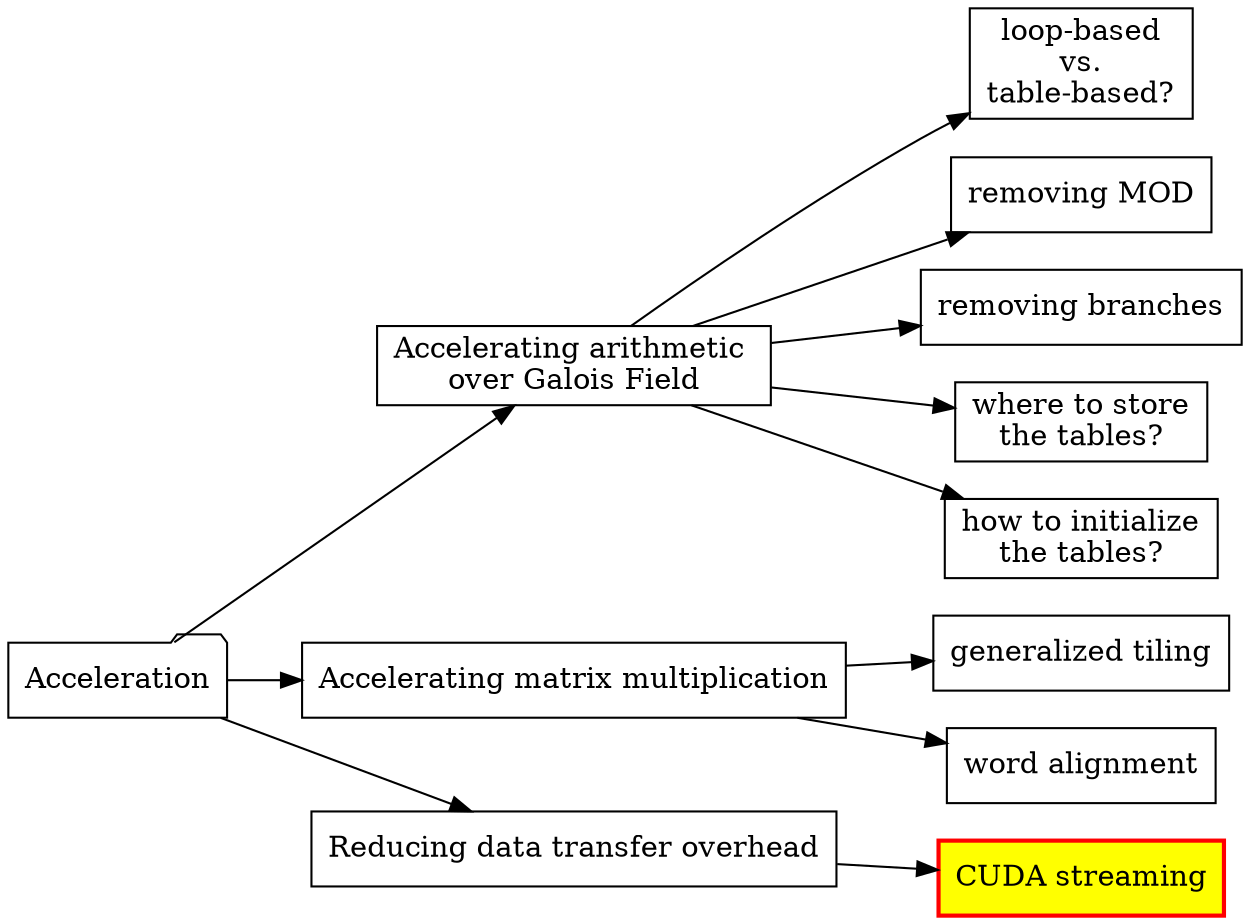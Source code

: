 digraph roadmap
{
  rankdir = LR;
  node[shape=box];
  root
	[
	label="Acceleration"
	shape=folder
	];
  galois
	[
	label="Accelerating arithmetic \nover Galois Field";
  ]
	LBvsTB
	[
	label="loop-based\nvs.\ntable-based?";
  ]
	MOD
	[
	label="removing MOD";
  ]
	branch
	[
	label="removing branches";
  ]
	cMemvssMem
	[
	//	label="cMem\nvs.\nsMem";
	label="where to store\nthe tables?";
  ]
	initTables
	[
	label="how to initialize\nthe tables?";
  ]
	mm
	[
	label="Accelerating matrix multiplication";
  ]
	generalTiling
	[
	label="generalized tiling";
  ]
	align
	[
	label="word alignment";
  ]
	comm
	[
	label="Reducing data transfer overhead"
	]
	streaming
	[
	label="CUDA streaming"
	style="filled, setlinewidth(2)";
  fillcolor=yellow;
  color=red;
  fontcolor=black;
  ]
	root -> galois;
  galois -> LBvsTB;
  galois -> MOD;
  galois -> branch;
  galois -> cMemvssMem;
  galois -> initTables;
  root -> mm;
  mm -> generalTiling;
  mm -> align;
  root -> comm;
  comm -> streaming;
}
